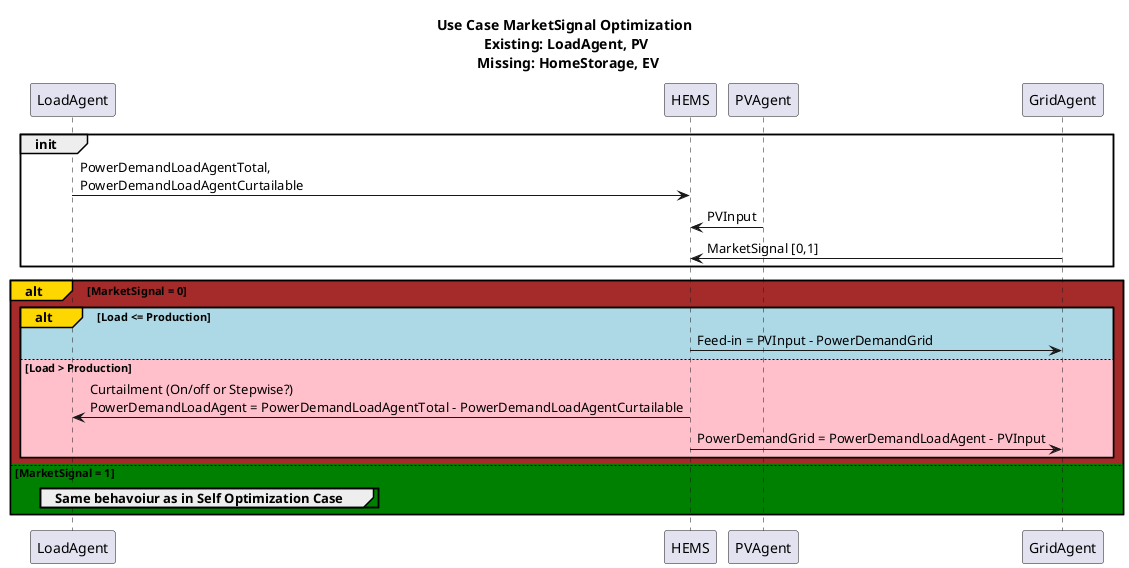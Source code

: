 @startuml
title Use Case MarketSignal Optimization \n Existing: LoadAgent, PV \n Missing: HomeStorage, EV
group init
LoadAgent -> HEMS: PowerDemandLoadAgentTotal,\nPowerDemandLoadAgentCurtailable
PVAgent -> HEMS: PVInput
GridAgent -> HEMS: MarketSignal [0,1] /'0 == Energy expensive , 1 == Energy cheap'/
end
alt#Gold #Brown MarketSignal = 0
    alt#Gold #LightBlue Load <= Production
        HEMS -> GridAgent: Feed-in = PVInput - PowerDemandGrid
    else #Pink Load > Production
        HEMS -> LoadAgent: Curtailment (On/off or Stepwise?) \nPowerDemandLoadAgent = PowerDemandLoadAgentTotal - PowerDemandLoadAgentCurtailable
        HEMS -> GridAgent: PowerDemandGrid = PowerDemandLoadAgent - PVInput
    end
else #Green MarketSignal = 1
group Same behavoiur as in Self Optimization Case
end
end

@enduml
